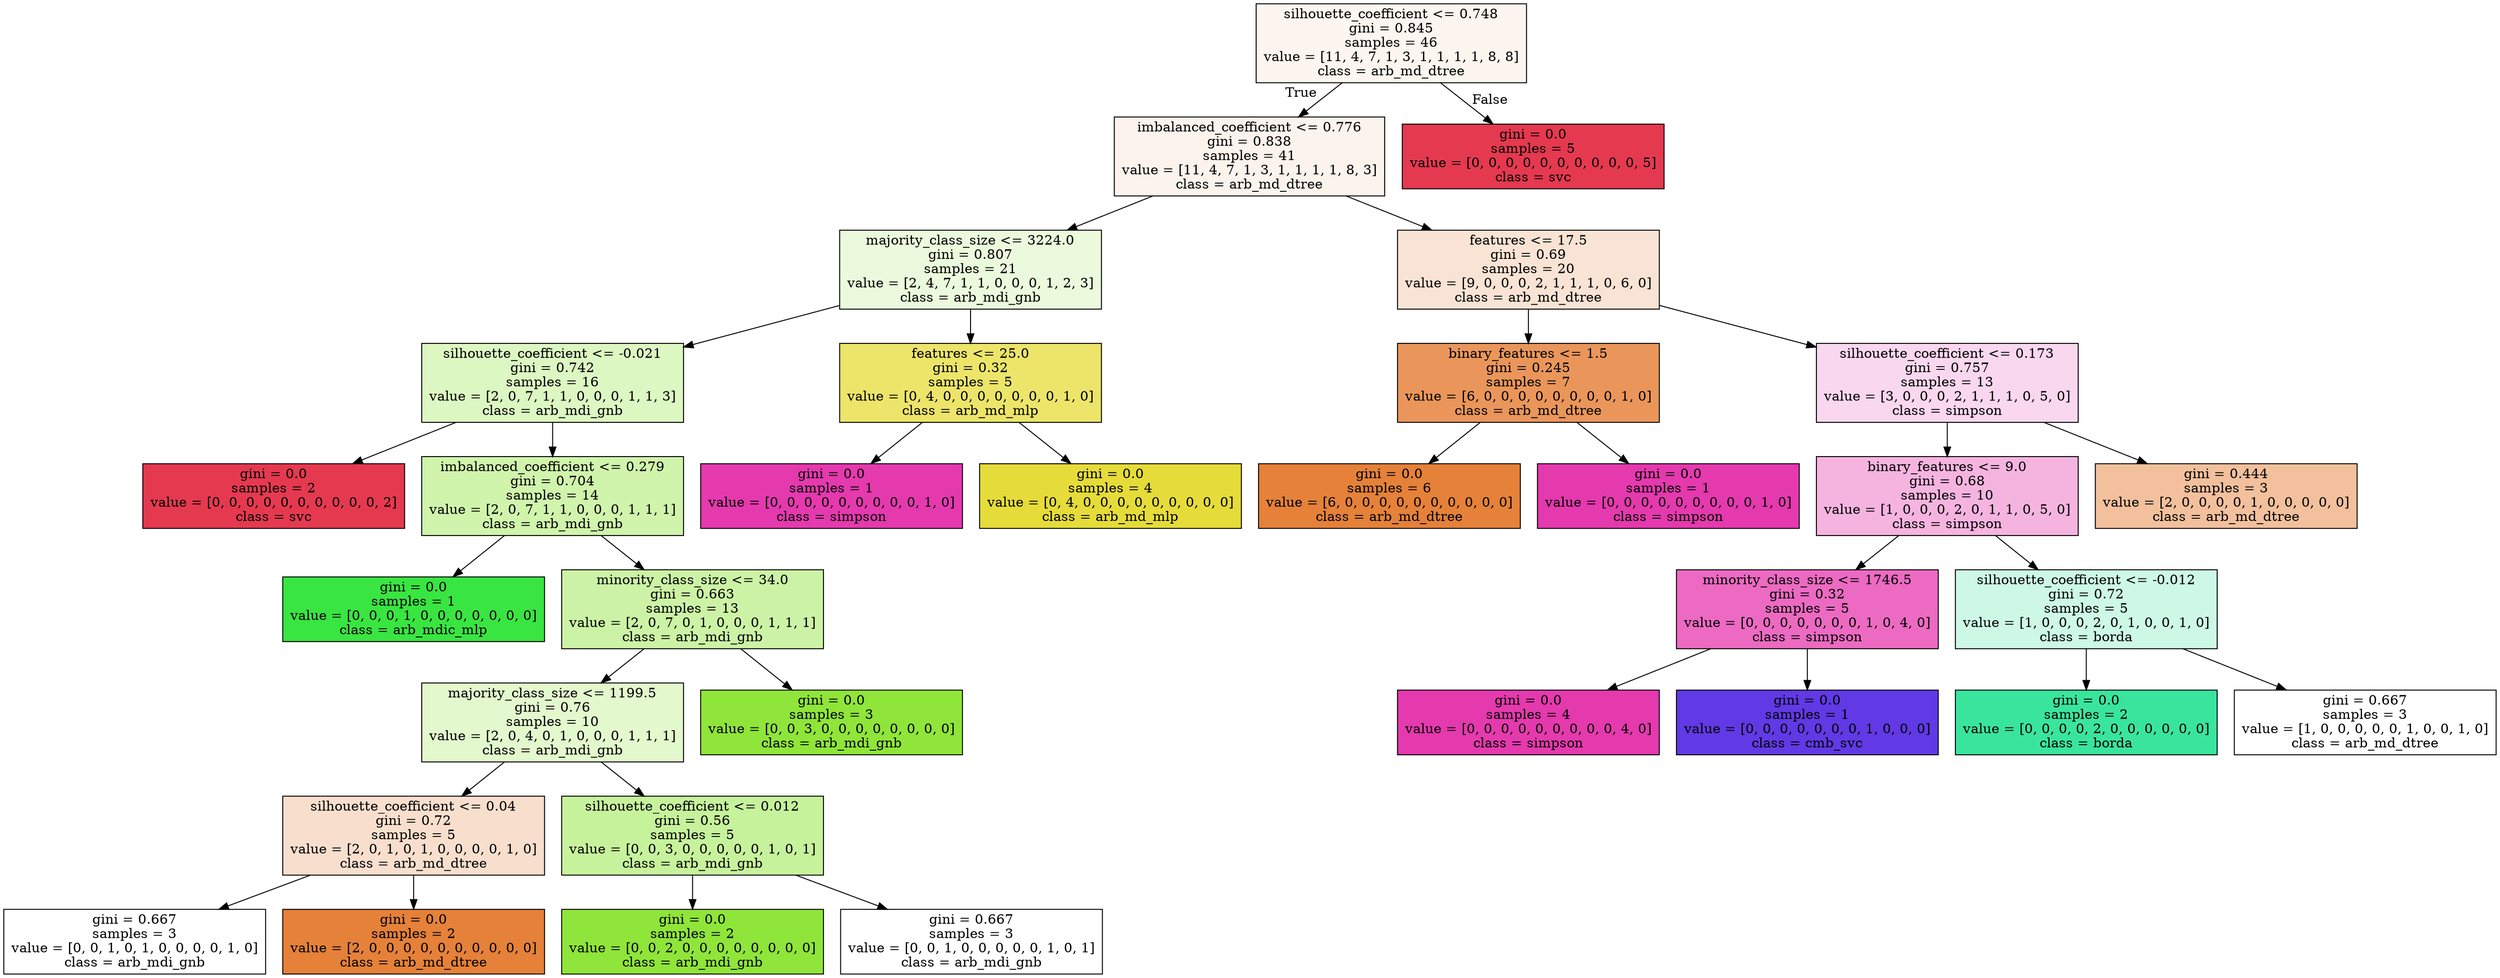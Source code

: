 digraph Tree {
node [shape=box, style="filled", color="black"] ;
0 [label="silhouette_coefficient <= 0.748\ngini = 0.845\nsamples = 46\nvalue = [11, 4, 7, 1, 3, 1, 1, 1, 1, 8, 8]\nclass = arb_md_dtree", fillcolor="#e5813914"] ;
1 [label="imbalanced_coefficient <= 0.776\ngini = 0.838\nsamples = 41\nvalue = [11, 4, 7, 1, 3, 1, 1, 1, 1, 8, 3]\nclass = arb_md_dtree", fillcolor="#e5813917"] ;
0 -> 1 [labeldistance=2.5, labelangle=45, headlabel="True"] ;
2 [label="majority_class_size <= 3224.0\ngini = 0.807\nsamples = 21\nvalue = [2, 4, 7, 1, 1, 0, 0, 0, 1, 2, 3]\nclass = arb_mdi_gnb", fillcolor="#8fe5392d"] ;
1 -> 2 ;
3 [label="silhouette_coefficient <= -0.021\ngini = 0.742\nsamples = 16\nvalue = [2, 0, 7, 1, 1, 0, 0, 0, 1, 1, 3]\nclass = arb_mdi_gnb", fillcolor="#8fe5394e"] ;
2 -> 3 ;
4 [label="gini = 0.0\nsamples = 2\nvalue = [0, 0, 0, 0, 0, 0, 0, 0, 0, 0, 2]\nclass = svc", fillcolor="#e53950ff"] ;
3 -> 4 ;
5 [label="imbalanced_coefficient <= 0.279\ngini = 0.704\nsamples = 14\nvalue = [2, 0, 7, 1, 1, 0, 0, 0, 1, 1, 1]\nclass = arb_mdi_gnb", fillcolor="#8fe5396a"] ;
3 -> 5 ;
6 [label="gini = 0.0\nsamples = 1\nvalue = [0, 0, 0, 1, 0, 0, 0, 0, 0, 0, 0]\nclass = arb_mdic_mlp", fillcolor="#39e541ff"] ;
5 -> 6 ;
7 [label="minority_class_size <= 34.0\ngini = 0.663\nsamples = 13\nvalue = [2, 0, 7, 0, 1, 0, 0, 0, 1, 1, 1]\nclass = arb_mdi_gnb", fillcolor="#8fe53974"] ;
5 -> 7 ;
8 [label="majority_class_size <= 1199.5\ngini = 0.76\nsamples = 10\nvalue = [2, 0, 4, 0, 1, 0, 0, 0, 1, 1, 1]\nclass = arb_mdi_gnb", fillcolor="#8fe53940"] ;
7 -> 8 ;
9 [label="silhouette_coefficient <= 0.04\ngini = 0.72\nsamples = 5\nvalue = [2, 0, 1, 0, 1, 0, 0, 0, 0, 1, 0]\nclass = arb_md_dtree", fillcolor="#e5813940"] ;
8 -> 9 ;
10 [label="gini = 0.667\nsamples = 3\nvalue = [0, 0, 1, 0, 1, 0, 0, 0, 0, 1, 0]\nclass = arb_mdi_gnb", fillcolor="#8fe53900"] ;
9 -> 10 ;
11 [label="gini = 0.0\nsamples = 2\nvalue = [2, 0, 0, 0, 0, 0, 0, 0, 0, 0, 0]\nclass = arb_md_dtree", fillcolor="#e58139ff"] ;
9 -> 11 ;
12 [label="silhouette_coefficient <= 0.012\ngini = 0.56\nsamples = 5\nvalue = [0, 0, 3, 0, 0, 0, 0, 0, 1, 0, 1]\nclass = arb_mdi_gnb", fillcolor="#8fe5397f"] ;
8 -> 12 ;
13 [label="gini = 0.0\nsamples = 2\nvalue = [0, 0, 2, 0, 0, 0, 0, 0, 0, 0, 0]\nclass = arb_mdi_gnb", fillcolor="#8fe539ff"] ;
12 -> 13 ;
14 [label="gini = 0.667\nsamples = 3\nvalue = [0, 0, 1, 0, 0, 0, 0, 0, 1, 0, 1]\nclass = arb_mdi_gnb", fillcolor="#8fe53900"] ;
12 -> 14 ;
15 [label="gini = 0.0\nsamples = 3\nvalue = [0, 0, 3, 0, 0, 0, 0, 0, 0, 0, 0]\nclass = arb_mdi_gnb", fillcolor="#8fe539ff"] ;
7 -> 15 ;
16 [label="features <= 25.0\ngini = 0.32\nsamples = 5\nvalue = [0, 4, 0, 0, 0, 0, 0, 0, 0, 1, 0]\nclass = arb_md_mlp", fillcolor="#e5dc39bf"] ;
2 -> 16 ;
17 [label="gini = 0.0\nsamples = 1\nvalue = [0, 0, 0, 0, 0, 0, 0, 0, 0, 1, 0]\nclass = simpson", fillcolor="#e539aeff"] ;
16 -> 17 ;
18 [label="gini = 0.0\nsamples = 4\nvalue = [0, 4, 0, 0, 0, 0, 0, 0, 0, 0, 0]\nclass = arb_md_mlp", fillcolor="#e5dc39ff"] ;
16 -> 18 ;
19 [label="features <= 17.5\ngini = 0.69\nsamples = 20\nvalue = [9, 0, 0, 0, 2, 1, 1, 1, 0, 6, 0]\nclass = arb_md_dtree", fillcolor="#e5813937"] ;
1 -> 19 ;
20 [label="binary_features <= 1.5\ngini = 0.245\nsamples = 7\nvalue = [6, 0, 0, 0, 0, 0, 0, 0, 0, 1, 0]\nclass = arb_md_dtree", fillcolor="#e58139d4"] ;
19 -> 20 ;
21 [label="gini = 0.0\nsamples = 6\nvalue = [6, 0, 0, 0, 0, 0, 0, 0, 0, 0, 0]\nclass = arb_md_dtree", fillcolor="#e58139ff"] ;
20 -> 21 ;
22 [label="gini = 0.0\nsamples = 1\nvalue = [0, 0, 0, 0, 0, 0, 0, 0, 0, 1, 0]\nclass = simpson", fillcolor="#e539aeff"] ;
20 -> 22 ;
23 [label="silhouette_coefficient <= 0.173\ngini = 0.757\nsamples = 13\nvalue = [3, 0, 0, 0, 2, 1, 1, 1, 0, 5, 0]\nclass = simpson", fillcolor="#e539ae33"] ;
19 -> 23 ;
24 [label="binary_features <= 9.0\ngini = 0.68\nsamples = 10\nvalue = [1, 0, 0, 0, 2, 0, 1, 1, 0, 5, 0]\nclass = simpson", fillcolor="#e539ae60"] ;
23 -> 24 ;
25 [label="minority_class_size <= 1746.5\ngini = 0.32\nsamples = 5\nvalue = [0, 0, 0, 0, 0, 0, 0, 1, 0, 4, 0]\nclass = simpson", fillcolor="#e539aebf"] ;
24 -> 25 ;
26 [label="gini = 0.0\nsamples = 4\nvalue = [0, 0, 0, 0, 0, 0, 0, 0, 0, 4, 0]\nclass = simpson", fillcolor="#e539aeff"] ;
25 -> 26 ;
27 [label="gini = 0.0\nsamples = 1\nvalue = [0, 0, 0, 0, 0, 0, 0, 1, 0, 0, 0]\nclass = cmb_svc", fillcolor="#6139e5ff"] ;
25 -> 27 ;
28 [label="silhouette_coefficient <= -0.012\ngini = 0.72\nsamples = 5\nvalue = [1, 0, 0, 0, 2, 0, 1, 0, 0, 1, 0]\nclass = borda", fillcolor="#39e59d40"] ;
24 -> 28 ;
29 [label="gini = 0.0\nsamples = 2\nvalue = [0, 0, 0, 0, 2, 0, 0, 0, 0, 0, 0]\nclass = borda", fillcolor="#39e59dff"] ;
28 -> 29 ;
30 [label="gini = 0.667\nsamples = 3\nvalue = [1, 0, 0, 0, 0, 0, 1, 0, 0, 1, 0]\nclass = arb_md_dtree", fillcolor="#e5813900"] ;
28 -> 30 ;
31 [label="gini = 0.444\nsamples = 3\nvalue = [2, 0, 0, 0, 0, 1, 0, 0, 0, 0, 0]\nclass = arb_md_dtree", fillcolor="#e581397f"] ;
23 -> 31 ;
32 [label="gini = 0.0\nsamples = 5\nvalue = [0, 0, 0, 0, 0, 0, 0, 0, 0, 0, 5]\nclass = svc", fillcolor="#e53950ff"] ;
0 -> 32 [labeldistance=2.5, labelangle=-45, headlabel="False"] ;
}